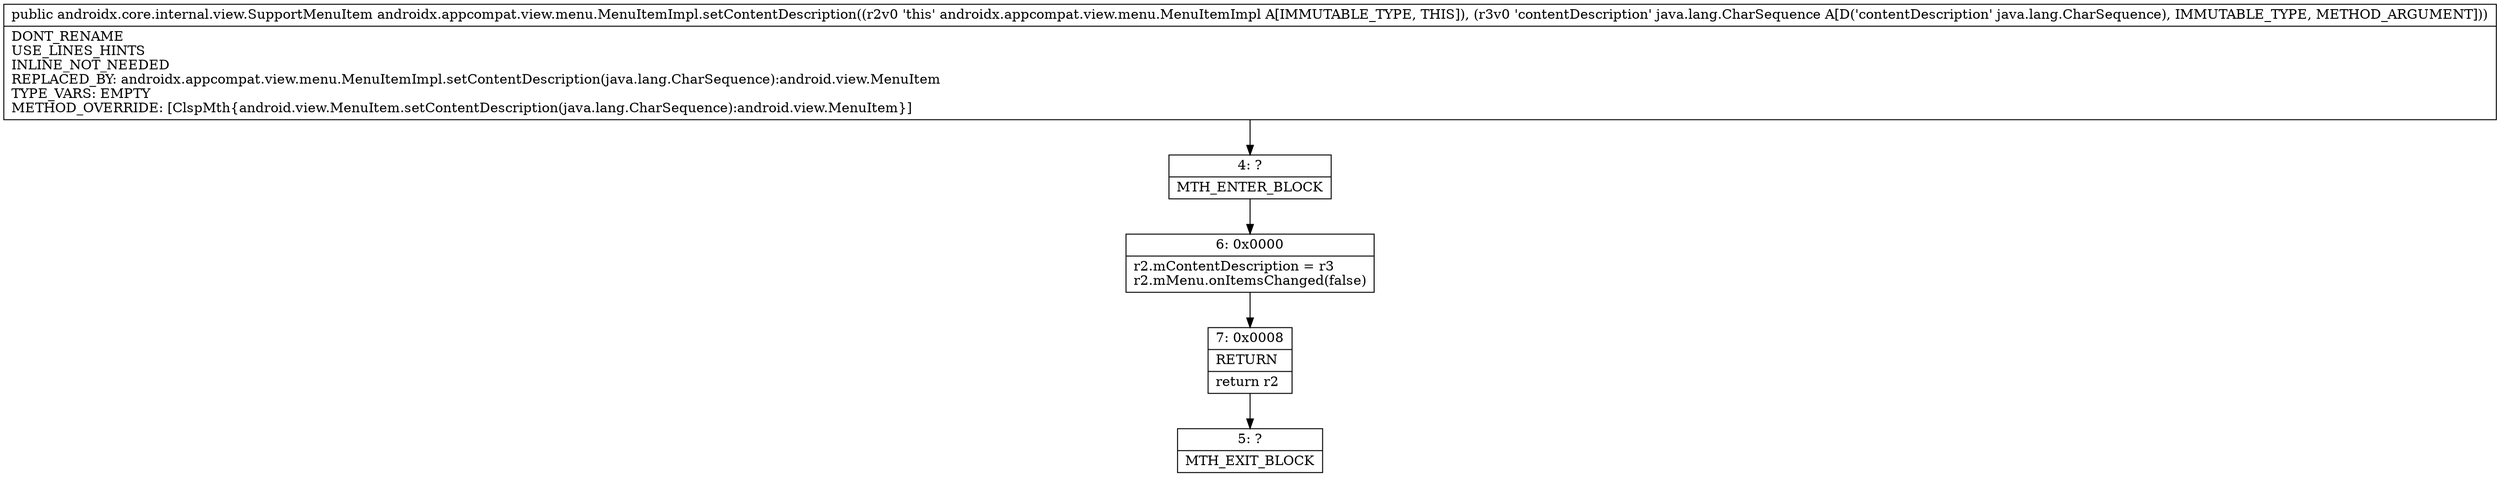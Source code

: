 digraph "CFG forandroidx.appcompat.view.menu.MenuItemImpl.setContentDescription(Ljava\/lang\/CharSequence;)Landroidx\/core\/internal\/view\/SupportMenuItem;" {
Node_4 [shape=record,label="{4\:\ ?|MTH_ENTER_BLOCK\l}"];
Node_6 [shape=record,label="{6\:\ 0x0000|r2.mContentDescription = r3\lr2.mMenu.onItemsChanged(false)\l}"];
Node_7 [shape=record,label="{7\:\ 0x0008|RETURN\l|return r2\l}"];
Node_5 [shape=record,label="{5\:\ ?|MTH_EXIT_BLOCK\l}"];
MethodNode[shape=record,label="{public androidx.core.internal.view.SupportMenuItem androidx.appcompat.view.menu.MenuItemImpl.setContentDescription((r2v0 'this' androidx.appcompat.view.menu.MenuItemImpl A[IMMUTABLE_TYPE, THIS]), (r3v0 'contentDescription' java.lang.CharSequence A[D('contentDescription' java.lang.CharSequence), IMMUTABLE_TYPE, METHOD_ARGUMENT]))  | DONT_RENAME\lUSE_LINES_HINTS\lINLINE_NOT_NEEDED\lREPLACED_BY: androidx.appcompat.view.menu.MenuItemImpl.setContentDescription(java.lang.CharSequence):android.view.MenuItem\lTYPE_VARS: EMPTY\lMETHOD_OVERRIDE: [ClspMth\{android.view.MenuItem.setContentDescription(java.lang.CharSequence):android.view.MenuItem\}]\l}"];
MethodNode -> Node_4;Node_4 -> Node_6;
Node_6 -> Node_7;
Node_7 -> Node_5;
}

